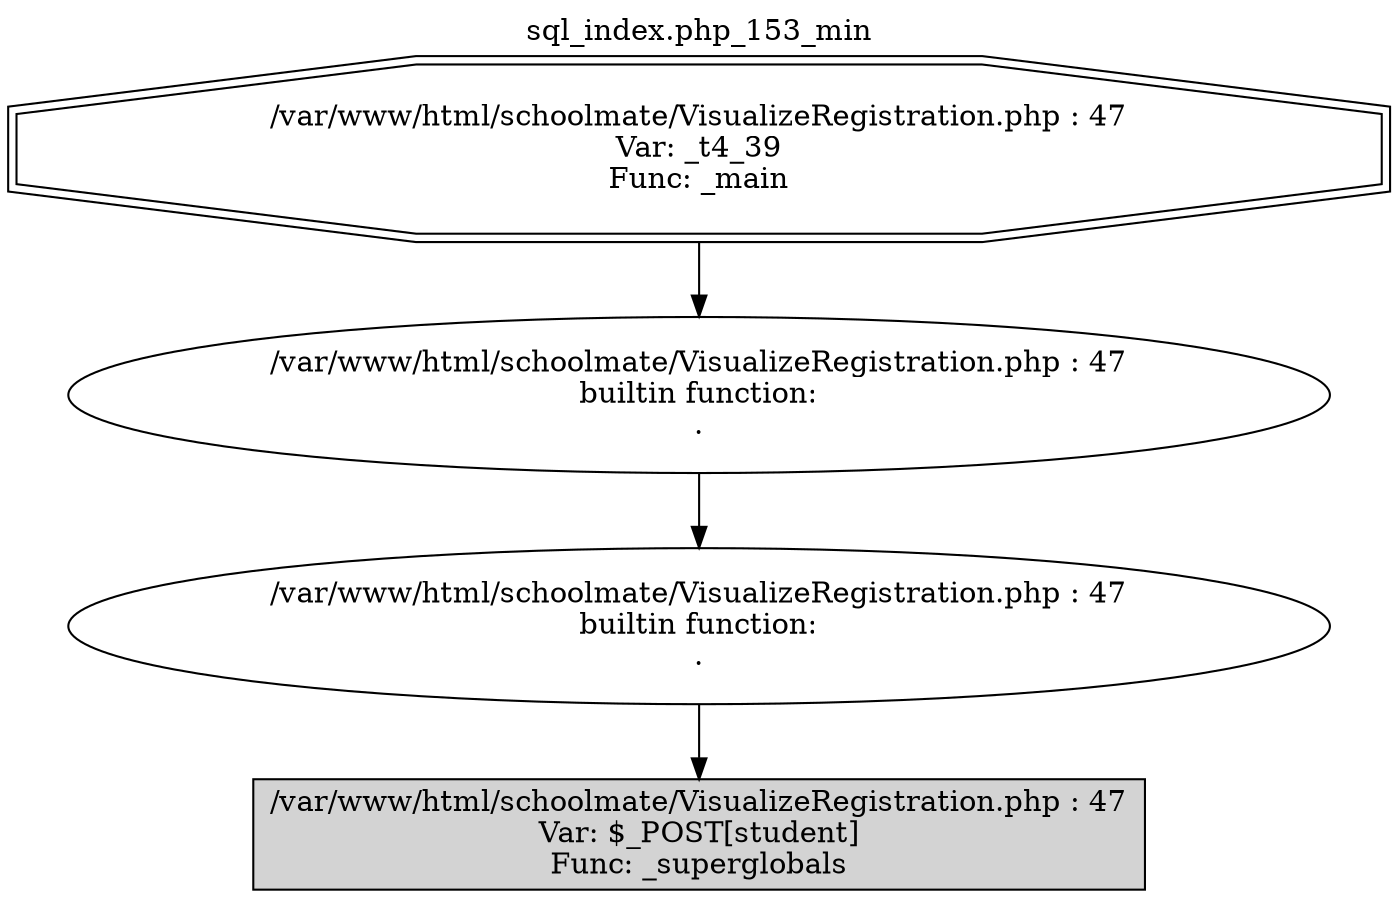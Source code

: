 digraph cfg {
  label="sql_index.php_153_min";
  labelloc=t;
  n1 [shape=doubleoctagon, label="/var/www/html/schoolmate/VisualizeRegistration.php : 47\nVar: _t4_39\nFunc: _main\n"];
  n2 [shape=ellipse, label="/var/www/html/schoolmate/VisualizeRegistration.php : 47\nbuiltin function:\n.\n"];
  n3 [shape=ellipse, label="/var/www/html/schoolmate/VisualizeRegistration.php : 47\nbuiltin function:\n.\n"];
  n4 [shape=box, label="/var/www/html/schoolmate/VisualizeRegistration.php : 47\nVar: $_POST[student]\nFunc: _superglobals\n",style=filled];
  n1 -> n2;
  n2 -> n3;
  n3 -> n4;
}
